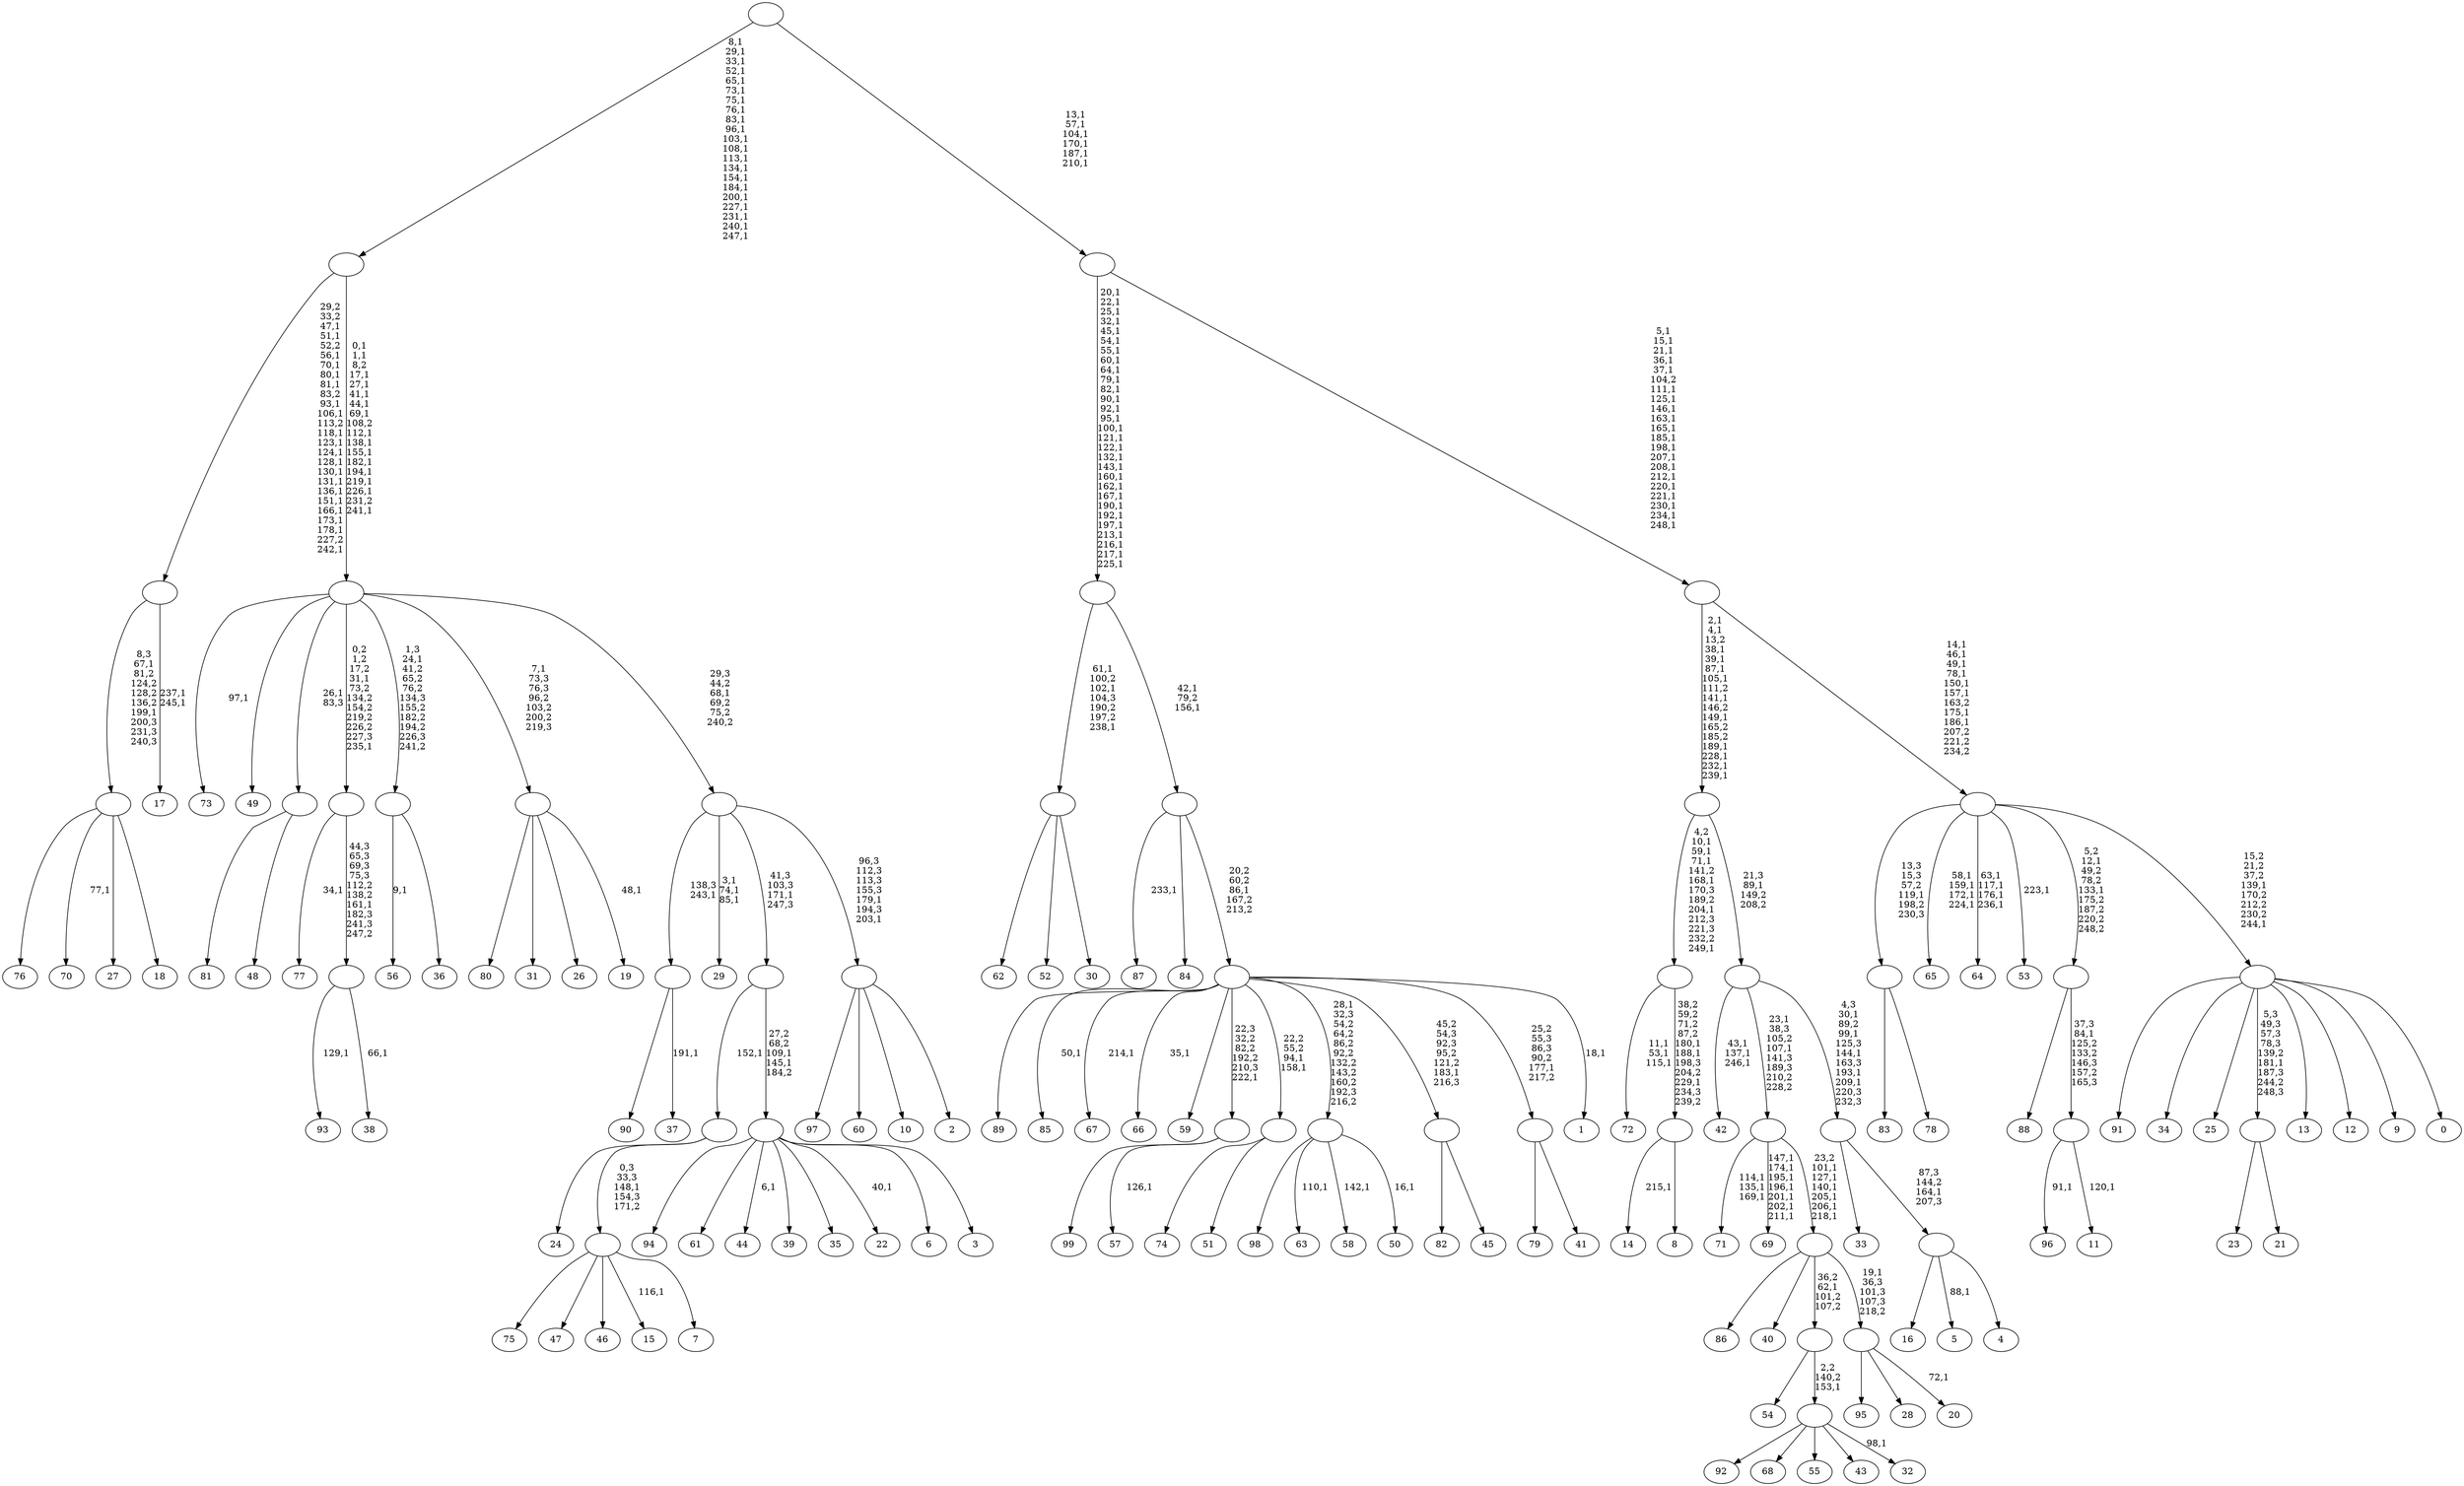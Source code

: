 digraph T {
	350 [label="99"]
	349 [label="98"]
	348 [label="97"]
	347 [label="96"]
	345 [label="95"]
	344 [label="94"]
	343 [label="93"]
	341 [label="92"]
	340 [label="91"]
	339 [label="90"]
	338 [label="89"]
	337 [label="88"]
	336 [label="87"]
	334 [label="86"]
	333 [label="85"]
	331 [label="84"]
	330 [label="83"]
	329 [label="82"]
	328 [label="81"]
	327 [label="80"]
	326 [label="79"]
	325 [label="78"]
	324 [label=""]
	323 [label="77"]
	321 [label="76"]
	320 [label="75"]
	319 [label="74"]
	318 [label="73"]
	316 [label="72"]
	312 [label="71"]
	308 [label="70"]
	306 [label="69"]
	298 [label="68"]
	297 [label="67"]
	295 [label="66"]
	293 [label="65"]
	288 [label="64"]
	283 [label="63"]
	281 [label="62"]
	280 [label="61"]
	279 [label="60"]
	278 [label="59"]
	277 [label="58"]
	275 [label="57"]
	273 [label=""]
	272 [label="56"]
	270 [label="55"]
	269 [label="54"]
	268 [label="53"]
	266 [label="52"]
	265 [label="51"]
	264 [label=""]
	262 [label="50"]
	260 [label=""]
	259 [label="49"]
	258 [label="48"]
	257 [label=""]
	256 [label="47"]
	255 [label="46"]
	254 [label="45"]
	253 [label=""]
	252 [label="44"]
	250 [label="43"]
	249 [label="42"]
	245 [label="41"]
	244 [label=""]
	243 [label="40"]
	242 [label="39"]
	241 [label="38"]
	239 [label=""]
	238 [label=""]
	236 [label="37"]
	234 [label=""]
	233 [label="36"]
	232 [label=""]
	231 [label="35"]
	230 [label="34"]
	229 [label="33"]
	228 [label="32"]
	226 [label=""]
	225 [label=""]
	224 [label="31"]
	223 [label="30"]
	222 [label=""]
	219 [label="29"]
	215 [label="28"]
	214 [label="27"]
	213 [label="26"]
	212 [label="25"]
	211 [label="24"]
	210 [label="23"]
	209 [label="22"]
	207 [label="21"]
	206 [label=""]
	205 [label="20"]
	203 [label=""]
	202 [label=""]
	196 [label=""]
	194 [label="19"]
	192 [label=""]
	191 [label="18"]
	190 [label=""]
	188 [label="17"]
	185 [label=""]
	165 [label="16"]
	164 [label="15"]
	162 [label="14"]
	160 [label="13"]
	159 [label="12"]
	158 [label="11"]
	156 [label=""]
	155 [label=""]
	153 [label="10"]
	152 [label="9"]
	151 [label="8"]
	150 [label=""]
	147 [label=""]
	141 [label="7"]
	140 [label=""]
	139 [label=""]
	138 [label="6"]
	137 [label="5"]
	135 [label="4"]
	134 [label=""]
	133 [label=""]
	128 [label=""]
	127 [label=""]
	115 [label="3"]
	114 [label=""]
	112 [label=""]
	111 [label="2"]
	110 [label=""]
	108 [label=""]
	107 [label=""]
	92 [label=""]
	71 [label="1"]
	69 [label=""]
	68 [label=""]
	66 [label=""]
	37 [label="0"]
	36 [label=""]
	34 [label=""]
	26 [label=""]
	6 [label=""]
	0 [label=""]
	324 -> 330 [label=""]
	324 -> 325 [label=""]
	273 -> 275 [label="126,1"]
	273 -> 350 [label=""]
	264 -> 319 [label=""]
	264 -> 265 [label=""]
	260 -> 262 [label="16,1"]
	260 -> 277 [label="142,1"]
	260 -> 283 [label="110,1"]
	260 -> 349 [label=""]
	257 -> 328 [label=""]
	257 -> 258 [label=""]
	253 -> 329 [label=""]
	253 -> 254 [label=""]
	244 -> 326 [label=""]
	244 -> 245 [label=""]
	239 -> 241 [label="66,1"]
	239 -> 343 [label="129,1"]
	238 -> 323 [label="34,1"]
	238 -> 239 [label="44,3\n65,3\n69,3\n75,3\n112,2\n138,2\n161,1\n182,3\n241,3\n247,2"]
	234 -> 236 [label="191,1"]
	234 -> 339 [label=""]
	232 -> 272 [label="9,1"]
	232 -> 233 [label=""]
	226 -> 228 [label="98,1"]
	226 -> 341 [label=""]
	226 -> 298 [label=""]
	226 -> 270 [label=""]
	226 -> 250 [label=""]
	225 -> 269 [label=""]
	225 -> 226 [label="2,2\n140,2\n153,1"]
	222 -> 281 [label=""]
	222 -> 266 [label=""]
	222 -> 223 [label=""]
	206 -> 210 [label=""]
	206 -> 207 [label=""]
	203 -> 205 [label="72,1"]
	203 -> 345 [label=""]
	203 -> 215 [label=""]
	202 -> 334 [label=""]
	202 -> 243 [label=""]
	202 -> 225 [label="36,2\n62,1\n101,2\n107,2"]
	202 -> 203 [label="19,1\n36,3\n101,3\n107,3\n218,2"]
	196 -> 202 [label="23,2\n101,1\n127,1\n140,1\n205,1\n206,1\n218,1"]
	196 -> 306 [label="147,1\n174,1\n195,1\n196,1\n201,1\n202,1\n211,1"]
	196 -> 312 [label="114,1\n135,1\n169,1"]
	192 -> 194 [label="48,1"]
	192 -> 327 [label=""]
	192 -> 224 [label=""]
	192 -> 213 [label=""]
	190 -> 308 [label="77,1"]
	190 -> 321 [label=""]
	190 -> 214 [label=""]
	190 -> 191 [label=""]
	185 -> 188 [label="237,1\n245,1"]
	185 -> 190 [label="8,3\n67,1\n81,2\n124,2\n128,2\n136,2\n199,1\n200,3\n231,3\n240,3"]
	156 -> 158 [label="120,1"]
	156 -> 347 [label="91,1"]
	155 -> 337 [label=""]
	155 -> 156 [label="37,3\n84,1\n125,2\n133,2\n146,3\n157,2\n165,3"]
	150 -> 162 [label="215,1"]
	150 -> 151 [label=""]
	147 -> 150 [label="38,2\n59,2\n71,2\n87,2\n180,1\n188,1\n198,3\n204,2\n229,1\n234,3\n239,2"]
	147 -> 316 [label="11,1\n53,1\n115,1"]
	140 -> 164 [label="116,1"]
	140 -> 320 [label=""]
	140 -> 256 [label=""]
	140 -> 255 [label=""]
	140 -> 141 [label=""]
	139 -> 211 [label=""]
	139 -> 140 [label="0,3\n33,3\n148,1\n154,3\n171,2"]
	134 -> 137 [label="88,1"]
	134 -> 165 [label=""]
	134 -> 135 [label=""]
	133 -> 229 [label=""]
	133 -> 134 [label="87,3\n144,2\n164,1\n207,3"]
	128 -> 133 [label="4,3\n30,1\n89,2\n99,1\n125,3\n144,1\n163,3\n193,1\n209,1\n220,3\n232,3"]
	128 -> 196 [label="23,1\n38,3\n105,2\n107,1\n141,3\n189,3\n210,2\n228,2"]
	128 -> 249 [label="43,1\n137,1\n246,1"]
	127 -> 147 [label="4,2\n10,1\n59,1\n71,1\n141,2\n168,1\n170,3\n189,2\n204,1\n212,3\n221,3\n232,2\n249,1"]
	127 -> 128 [label="21,3\n89,1\n149,2\n208,2"]
	114 -> 209 [label="40,1"]
	114 -> 252 [label="6,1"]
	114 -> 344 [label=""]
	114 -> 280 [label=""]
	114 -> 242 [label=""]
	114 -> 231 [label=""]
	114 -> 138 [label=""]
	114 -> 115 [label=""]
	112 -> 114 [label="27,2\n68,2\n109,1\n145,1\n184,2"]
	112 -> 139 [label="152,1"]
	110 -> 348 [label=""]
	110 -> 279 [label=""]
	110 -> 153 [label=""]
	110 -> 111 [label=""]
	108 -> 110 [label="96,3\n112,3\n113,3\n155,3\n179,1\n194,3\n203,1"]
	108 -> 219 [label="3,1\n74,1\n85,1"]
	108 -> 234 [label="138,3\n243,1"]
	108 -> 112 [label="41,3\n103,3\n171,1\n247,3"]
	107 -> 238 [label="0,2\n1,2\n17,2\n31,1\n73,2\n134,2\n154,2\n219,2\n226,2\n227,3\n235,1"]
	107 -> 318 [label="97,1"]
	107 -> 259 [label=""]
	107 -> 257 [label="26,1\n83,3"]
	107 -> 232 [label="1,3\n24,1\n41,2\n65,2\n76,2\n134,3\n155,2\n182,2\n194,2\n226,3\n241,2"]
	107 -> 192 [label="7,1\n73,3\n76,3\n96,2\n103,2\n200,2\n219,3"]
	107 -> 108 [label="29,3\n44,2\n68,1\n69,2\n75,2\n240,2"]
	92 -> 107 [label="0,1\n1,1\n8,2\n17,1\n27,1\n41,1\n44,1\n69,1\n108,2\n112,1\n138,1\n155,1\n182,1\n194,1\n219,1\n226,1\n231,2\n241,1"]
	92 -> 185 [label="29,2\n33,2\n47,1\n51,1\n52,2\n56,1\n70,1\n80,1\n81,1\n83,2\n93,1\n106,1\n113,2\n118,1\n123,1\n124,1\n128,1\n130,1\n131,1\n136,1\n151,1\n166,1\n173,1\n178,1\n227,2\n242,1"]
	69 -> 71 [label="18,1"]
	69 -> 264 [label="22,2\n55,2\n94,1\n158,1"]
	69 -> 295 [label="35,1"]
	69 -> 297 [label="214,1"]
	69 -> 333 [label="50,1"]
	69 -> 338 [label=""]
	69 -> 278 [label=""]
	69 -> 273 [label="22,3\n32,2\n82,2\n192,2\n210,3\n222,1"]
	69 -> 260 [label="28,1\n32,3\n54,2\n64,2\n86,2\n92,2\n132,2\n143,2\n160,2\n192,3\n216,2"]
	69 -> 253 [label="45,2\n54,3\n92,3\n95,2\n121,2\n183,1\n216,3"]
	69 -> 244 [label="25,2\n55,3\n86,3\n90,2\n177,1\n217,2"]
	68 -> 336 [label="233,1"]
	68 -> 331 [label=""]
	68 -> 69 [label="20,2\n60,2\n86,1\n167,2\n213,2"]
	66 -> 68 [label="42,1\n79,2\n156,1"]
	66 -> 222 [label="61,1\n100,2\n102,1\n104,3\n190,2\n197,2\n238,1"]
	36 -> 340 [label=""]
	36 -> 230 [label=""]
	36 -> 212 [label=""]
	36 -> 206 [label="5,3\n49,3\n57,3\n78,3\n139,2\n181,1\n187,3\n244,2\n248,3"]
	36 -> 160 [label=""]
	36 -> 159 [label=""]
	36 -> 152 [label=""]
	36 -> 37 [label=""]
	34 -> 36 [label="15,2\n21,2\n37,2\n139,1\n170,2\n212,2\n230,2\n244,1"]
	34 -> 155 [label="5,2\n12,1\n49,2\n78,2\n133,1\n175,2\n187,2\n220,2\n248,2"]
	34 -> 268 [label="223,1"]
	34 -> 288 [label="63,1\n117,1\n176,1\n236,1"]
	34 -> 293 [label="58,1\n159,1\n172,1\n224,1"]
	34 -> 324 [label="13,3\n15,3\n57,2\n119,1\n198,2\n230,3"]
	26 -> 34 [label="14,1\n46,1\n49,1\n78,1\n150,1\n157,1\n163,2\n175,1\n186,1\n207,2\n221,2\n234,2"]
	26 -> 127 [label="2,1\n4,1\n13,2\n38,1\n39,1\n87,1\n105,1\n111,2\n141,1\n146,2\n149,1\n165,2\n185,2\n189,1\n228,1\n232,1\n239,1"]
	6 -> 26 [label="5,1\n15,1\n21,1\n36,1\n37,1\n104,2\n111,1\n125,1\n146,1\n163,1\n165,1\n185,1\n198,1\n207,1\n208,1\n212,1\n220,1\n221,1\n230,1\n234,1\n248,1"]
	6 -> 66 [label="20,1\n22,1\n25,1\n32,1\n45,1\n54,1\n55,1\n60,1\n64,1\n79,1\n82,1\n90,1\n92,1\n95,1\n100,1\n121,1\n122,1\n132,1\n143,1\n160,1\n162,1\n167,1\n190,1\n192,1\n197,1\n213,1\n216,1\n217,1\n225,1"]
	0 -> 6 [label="13,1\n57,1\n104,1\n170,1\n187,1\n210,1"]
	0 -> 92 [label="8,1\n29,1\n33,1\n52,1\n65,1\n73,1\n75,1\n76,1\n83,1\n96,1\n103,1\n108,1\n113,1\n134,1\n154,1\n184,1\n200,1\n227,1\n231,1\n240,1\n247,1"]
}

